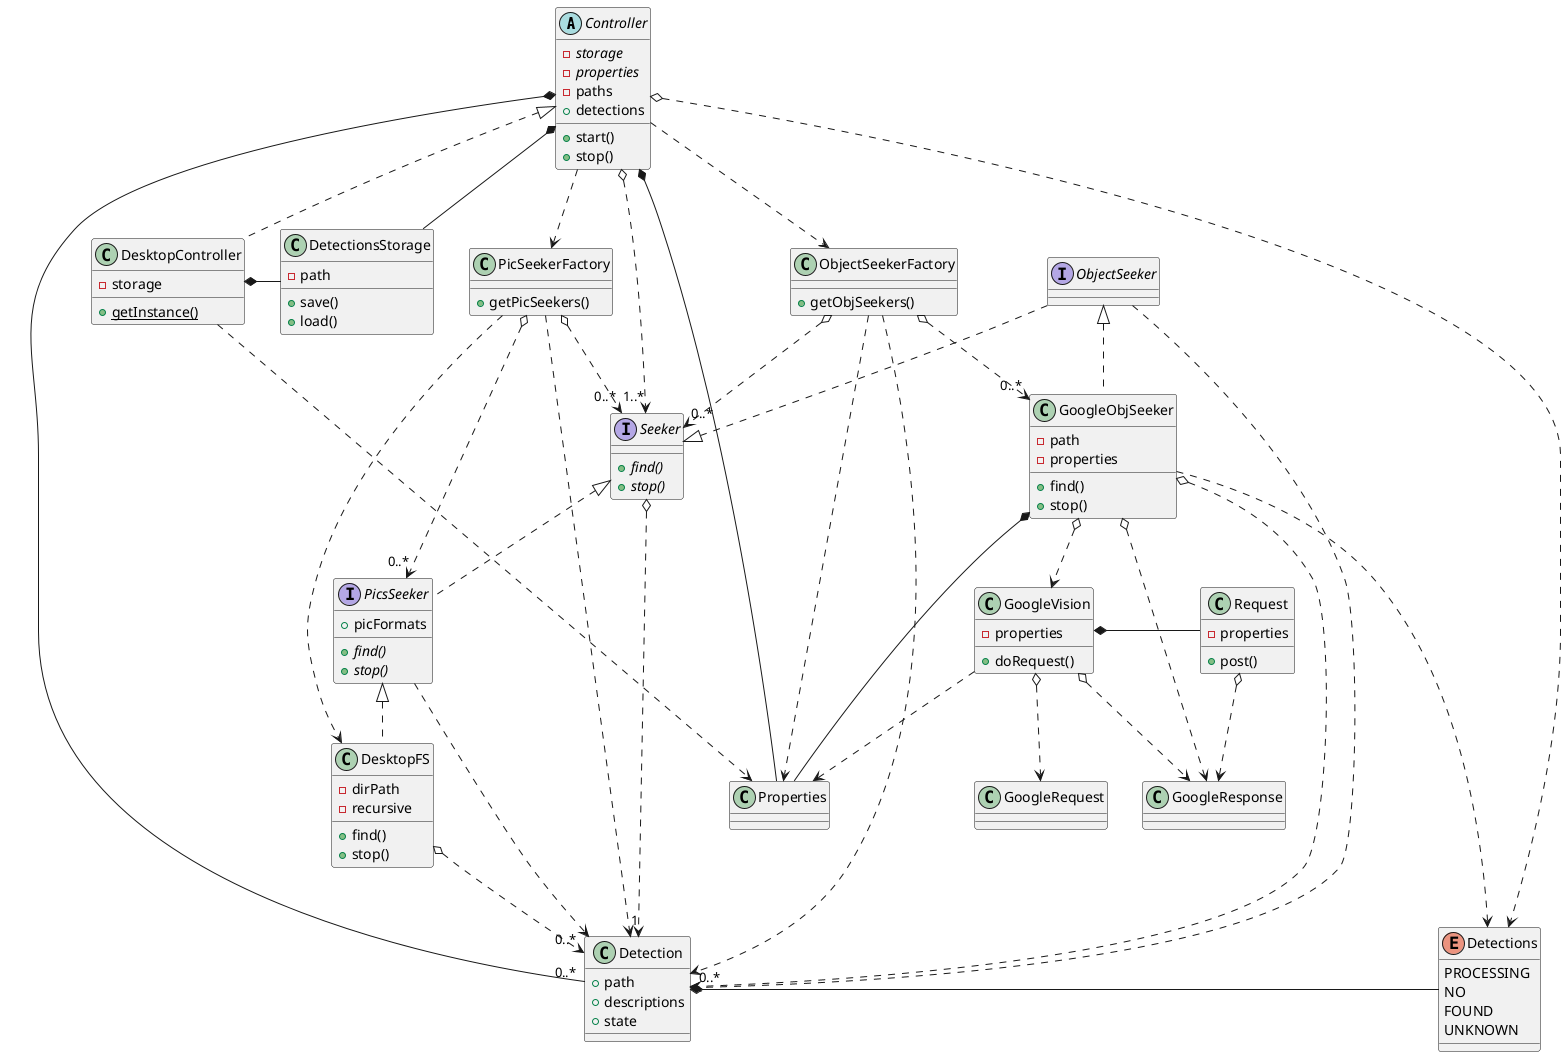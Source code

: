 @startuml

abstract class Controller {
  {abstract}-storage
  {abstract}-properties
  -paths
  +detections
  +start()
  +stop()
}

class DesktopController {
  -storage
  {static} +getInstance()
}

class DetectionsStorage {
   -path
   +save()
   +load()
}

class ObjectSeekerFactory {
   +getObjSeekers()
}

class PicSeekerFactory {
   +getPicSeekers()
}

class Detection {
  +path
  +descriptions
  +state
}

class Request {
  -properties
  +post()
}

class GoogleResponse {
}

Controller *- Properties
Controller *- DetectionsStorage
Controller *- "0..*" Detection
Controller o..> Detections
Controller o..> "1..*" Seeker
Controller ..> ObjectSeekerFactory
Controller ..> PicSeekerFactory
DesktopController ..> Properties
DesktopController *- DetectionsStorage
Request o..> GoogleResponse
Detection *- Detections
Seeker o..> "1" Detection
PicsSeeker ..> Detection
PicSeekerFactory ..> DesktopFS
PicSeekerFactory o..> "0..*" Seeker
PicSeekerFactory ..> Detection
PicSeekerFactory o..> "0..*" PicsSeeker
DesktopFS o..> "0..*" Detection
ObjectSeekerFactory ..> Properties
ObjectSeekerFactory ..> Detection
ObjectSeekerFactory o..> "0..*" Seeker
ObjectSeekerFactory o..> "0..*" GoogleObjSeeker
ObjectSeeker ..> Detection
GoogleVision ..> Properties
GoogleVision *- Request
GoogleVision o..> GoogleRequest
GoogleVision o..> GoogleResponse
GoogleObjSeeker o..> "0..*" Detection
GoogleObjSeeker *- Properties
GoogleObjSeeker o..> GoogleVision
GoogleObjSeeker o..> GoogleResponse
GoogleObjSeeker ..> Detections

interface ObjectSeeker { }

enum Detections {
   PROCESSING
   NO
   FOUND
   UNKNOWN
}

interface Seeker {
  {abstract} +find()
  {abstract} +stop()
}

interface PicsSeeker {
  +picFormats
  {abstract} +find()
  {abstract} +stop()
}


Controller <|.. DesktopController
PicsSeeker <|.. DesktopFS
Seeker <|.. PicsSeeker
ObjectSeeker ..|> Seeker
ObjectSeeker <|.. GoogleObjSeeker

class DesktopFS {
   -dirPath
   -recursive
   +find()
   +stop()
}

class GoogleObjSeeker {
   -path
   -properties
   +find()
   +stop()
}

class GoogleVision {
   -properties
   +doRequest()
}

@enduml